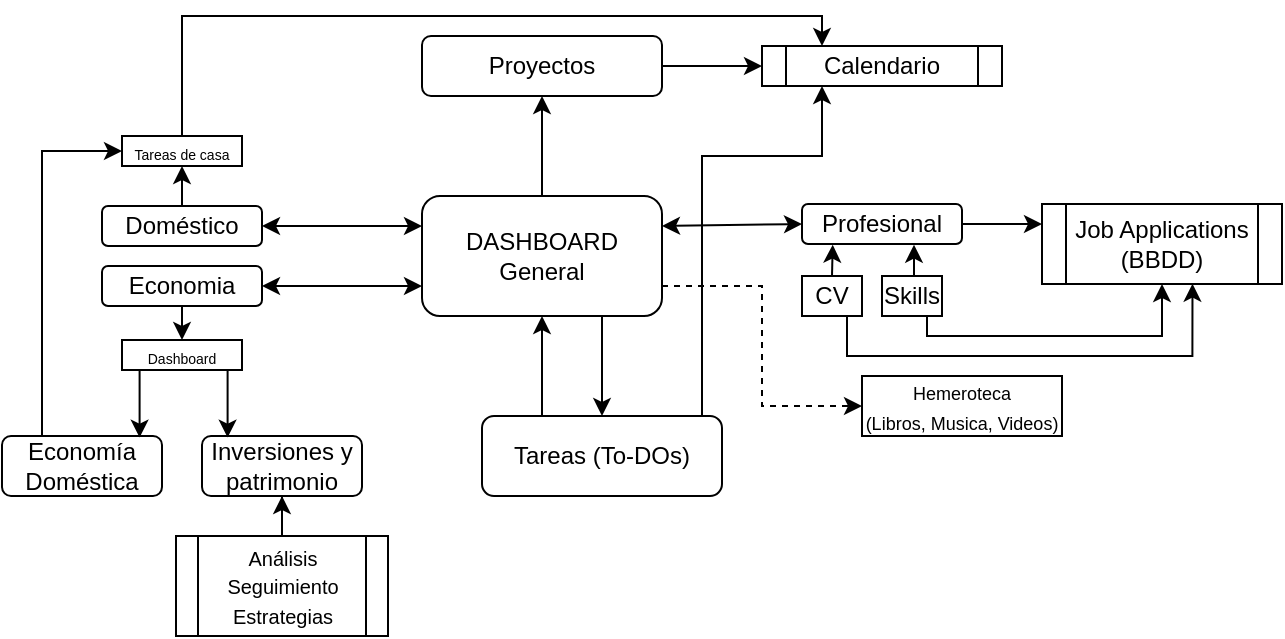 <mxfile version="26.0.10">
  <diagram name="Página-1" id="PxH3ORiB9lDNpWnGiKfN">
    <mxGraphModel dx="819" dy="425" grid="1" gridSize="10" guides="1" tooltips="1" connect="1" arrows="1" fold="1" page="1" pageScale="1" pageWidth="827" pageHeight="1169" math="0" shadow="0">
      <root>
        <mxCell id="0" />
        <mxCell id="1" parent="0" />
        <mxCell id="zkI9CQB_9QL-QuIpJEmP-4" style="edgeStyle=orthogonalEdgeStyle;rounded=0;orthogonalLoop=1;jettySize=auto;html=1;exitX=0.75;exitY=1;exitDx=0;exitDy=0;entryX=0.5;entryY=0;entryDx=0;entryDy=0;" edge="1" parent="1" source="zkI9CQB_9QL-QuIpJEmP-1" target="zkI9CQB_9QL-QuIpJEmP-2">
          <mxGeometry relative="1" as="geometry" />
        </mxCell>
        <mxCell id="zkI9CQB_9QL-QuIpJEmP-7" style="edgeStyle=orthogonalEdgeStyle;rounded=0;orthogonalLoop=1;jettySize=auto;html=1;exitX=0.5;exitY=0;exitDx=0;exitDy=0;entryX=0.5;entryY=1;entryDx=0;entryDy=0;" edge="1" parent="1" source="zkI9CQB_9QL-QuIpJEmP-1" target="zkI9CQB_9QL-QuIpJEmP-6">
          <mxGeometry relative="1" as="geometry" />
        </mxCell>
        <mxCell id="zkI9CQB_9QL-QuIpJEmP-25" style="edgeStyle=orthogonalEdgeStyle;rounded=0;orthogonalLoop=1;jettySize=auto;html=1;exitX=1;exitY=0.75;exitDx=0;exitDy=0;entryX=0;entryY=0.5;entryDx=0;entryDy=0;dashed=1;" edge="1" parent="1" source="zkI9CQB_9QL-QuIpJEmP-1" target="zkI9CQB_9QL-QuIpJEmP-24">
          <mxGeometry relative="1" as="geometry" />
        </mxCell>
        <mxCell id="zkI9CQB_9QL-QuIpJEmP-30" style="edgeStyle=orthogonalEdgeStyle;rounded=0;orthogonalLoop=1;jettySize=auto;html=1;exitX=0;exitY=0.25;exitDx=0;exitDy=0;entryX=1;entryY=0.5;entryDx=0;entryDy=0;startArrow=classic;startFill=1;" edge="1" parent="1" source="zkI9CQB_9QL-QuIpJEmP-1" target="zkI9CQB_9QL-QuIpJEmP-29">
          <mxGeometry relative="1" as="geometry" />
        </mxCell>
        <mxCell id="zkI9CQB_9QL-QuIpJEmP-1" value="DASHBOARD&lt;div&gt;General&lt;/div&gt;" style="rounded=1;whiteSpace=wrap;html=1;" vertex="1" parent="1">
          <mxGeometry x="410" y="290" width="120" height="60" as="geometry" />
        </mxCell>
        <mxCell id="zkI9CQB_9QL-QuIpJEmP-5" style="edgeStyle=orthogonalEdgeStyle;rounded=0;orthogonalLoop=1;jettySize=auto;html=1;exitX=0.25;exitY=0;exitDx=0;exitDy=0;entryX=0.5;entryY=1;entryDx=0;entryDy=0;" edge="1" parent="1" source="zkI9CQB_9QL-QuIpJEmP-2" target="zkI9CQB_9QL-QuIpJEmP-1">
          <mxGeometry relative="1" as="geometry" />
        </mxCell>
        <mxCell id="zkI9CQB_9QL-QuIpJEmP-40" style="edgeStyle=orthogonalEdgeStyle;rounded=0;orthogonalLoop=1;jettySize=auto;html=1;exitX=0.75;exitY=0;exitDx=0;exitDy=0;entryX=0.25;entryY=1;entryDx=0;entryDy=0;" edge="1" parent="1" source="zkI9CQB_9QL-QuIpJEmP-2" target="zkI9CQB_9QL-QuIpJEmP-8">
          <mxGeometry relative="1" as="geometry">
            <Array as="points">
              <mxPoint x="550" y="400" />
              <mxPoint x="550" y="270" />
              <mxPoint x="610" y="270" />
            </Array>
          </mxGeometry>
        </mxCell>
        <mxCell id="zkI9CQB_9QL-QuIpJEmP-2" value="Tareas (To-DOs)" style="rounded=1;whiteSpace=wrap;html=1;" vertex="1" parent="1">
          <mxGeometry x="440" y="400" width="120" height="40" as="geometry" />
        </mxCell>
        <mxCell id="zkI9CQB_9QL-QuIpJEmP-10" style="edgeStyle=orthogonalEdgeStyle;rounded=0;orthogonalLoop=1;jettySize=auto;html=1;exitX=1;exitY=0.5;exitDx=0;exitDy=0;entryX=0;entryY=0.5;entryDx=0;entryDy=0;" edge="1" parent="1" source="zkI9CQB_9QL-QuIpJEmP-6" target="zkI9CQB_9QL-QuIpJEmP-8">
          <mxGeometry relative="1" as="geometry" />
        </mxCell>
        <mxCell id="zkI9CQB_9QL-QuIpJEmP-6" value="Proyectos" style="rounded=1;whiteSpace=wrap;html=1;" vertex="1" parent="1">
          <mxGeometry x="410" y="210" width="120" height="30" as="geometry" />
        </mxCell>
        <mxCell id="zkI9CQB_9QL-QuIpJEmP-8" value="Calendario" style="shape=process;whiteSpace=wrap;html=1;backgroundOutline=1;" vertex="1" parent="1">
          <mxGeometry x="580" y="215" width="120" height="20" as="geometry" />
        </mxCell>
        <mxCell id="zkI9CQB_9QL-QuIpJEmP-19" style="edgeStyle=orthogonalEdgeStyle;rounded=0;orthogonalLoop=1;jettySize=auto;html=1;exitX=1;exitY=0.5;exitDx=0;exitDy=0;entryX=0;entryY=0.25;entryDx=0;entryDy=0;" edge="1" parent="1" source="zkI9CQB_9QL-QuIpJEmP-11" target="zkI9CQB_9QL-QuIpJEmP-16">
          <mxGeometry relative="1" as="geometry" />
        </mxCell>
        <mxCell id="zkI9CQB_9QL-QuIpJEmP-11" value="Profesional" style="rounded=1;whiteSpace=wrap;html=1;" vertex="1" parent="1">
          <mxGeometry x="600" y="294" width="80" height="20" as="geometry" />
        </mxCell>
        <mxCell id="zkI9CQB_9QL-QuIpJEmP-14" value="CV" style="rounded=0;whiteSpace=wrap;html=1;" vertex="1" parent="1">
          <mxGeometry x="600" y="330" width="30" height="20" as="geometry" />
        </mxCell>
        <mxCell id="zkI9CQB_9QL-QuIpJEmP-21" style="edgeStyle=orthogonalEdgeStyle;rounded=0;orthogonalLoop=1;jettySize=auto;html=1;exitX=0.75;exitY=1;exitDx=0;exitDy=0;entryX=0.5;entryY=1;entryDx=0;entryDy=0;" edge="1" parent="1" source="zkI9CQB_9QL-QuIpJEmP-15" target="zkI9CQB_9QL-QuIpJEmP-16">
          <mxGeometry relative="1" as="geometry">
            <Array as="points">
              <mxPoint x="662" y="360" />
              <mxPoint x="780" y="360" />
            </Array>
          </mxGeometry>
        </mxCell>
        <mxCell id="zkI9CQB_9QL-QuIpJEmP-15" value="Skills" style="rounded=0;whiteSpace=wrap;html=1;" vertex="1" parent="1">
          <mxGeometry x="640" y="330" width="30" height="20" as="geometry" />
        </mxCell>
        <mxCell id="zkI9CQB_9QL-QuIpJEmP-16" value="Job Applications&lt;div&gt;(BBDD)&lt;/div&gt;" style="shape=process;whiteSpace=wrap;html=1;backgroundOutline=1;" vertex="1" parent="1">
          <mxGeometry x="720" y="294" width="120" height="40" as="geometry" />
        </mxCell>
        <mxCell id="zkI9CQB_9QL-QuIpJEmP-17" style="edgeStyle=orthogonalEdgeStyle;rounded=0;orthogonalLoop=1;jettySize=auto;html=1;exitX=0.5;exitY=0;exitDx=0;exitDy=0;entryX=0.7;entryY=1.017;entryDx=0;entryDy=0;entryPerimeter=0;" edge="1" parent="1" source="zkI9CQB_9QL-QuIpJEmP-15" target="zkI9CQB_9QL-QuIpJEmP-11">
          <mxGeometry relative="1" as="geometry" />
        </mxCell>
        <mxCell id="zkI9CQB_9QL-QuIpJEmP-18" style="edgeStyle=orthogonalEdgeStyle;rounded=0;orthogonalLoop=1;jettySize=auto;html=1;exitX=0.5;exitY=0;exitDx=0;exitDy=0;entryX=0.192;entryY=1.017;entryDx=0;entryDy=0;entryPerimeter=0;" edge="1" parent="1" source="zkI9CQB_9QL-QuIpJEmP-14" target="zkI9CQB_9QL-QuIpJEmP-11">
          <mxGeometry relative="1" as="geometry" />
        </mxCell>
        <mxCell id="zkI9CQB_9QL-QuIpJEmP-20" style="edgeStyle=orthogonalEdgeStyle;rounded=0;orthogonalLoop=1;jettySize=auto;html=1;exitX=0.75;exitY=1;exitDx=0;exitDy=0;entryX=0.627;entryY=0.996;entryDx=0;entryDy=0;entryPerimeter=0;" edge="1" parent="1" source="zkI9CQB_9QL-QuIpJEmP-14" target="zkI9CQB_9QL-QuIpJEmP-16">
          <mxGeometry relative="1" as="geometry" />
        </mxCell>
        <mxCell id="zkI9CQB_9QL-QuIpJEmP-23" value="" style="endArrow=classic;html=1;rounded=0;entryX=0;entryY=0.5;entryDx=0;entryDy=0;exitX=1;exitY=0.25;exitDx=0;exitDy=0;startArrow=classic;startFill=1;" edge="1" parent="1" source="zkI9CQB_9QL-QuIpJEmP-1" target="zkI9CQB_9QL-QuIpJEmP-11">
          <mxGeometry width="50" height="50" relative="1" as="geometry">
            <mxPoint x="590" y="350" as="sourcePoint" />
            <mxPoint x="640" y="300" as="targetPoint" />
          </mxGeometry>
        </mxCell>
        <mxCell id="zkI9CQB_9QL-QuIpJEmP-24" value="&lt;font style=&quot;font-size: 9px;&quot;&gt;Hemeroteca&lt;/font&gt;&lt;div&gt;&lt;font style=&quot;font-size: 9px;&quot;&gt;(Libros, Musica, Videos)&lt;/font&gt;&lt;/div&gt;" style="rounded=0;whiteSpace=wrap;html=1;" vertex="1" parent="1">
          <mxGeometry x="630" y="380" width="100" height="30" as="geometry" />
        </mxCell>
        <mxCell id="zkI9CQB_9QL-QuIpJEmP-39" style="edgeStyle=orthogonalEdgeStyle;rounded=0;orthogonalLoop=1;jettySize=auto;html=1;exitX=0.5;exitY=1;exitDx=0;exitDy=0;entryX=0.5;entryY=0;entryDx=0;entryDy=0;" edge="1" parent="1" source="zkI9CQB_9QL-QuIpJEmP-26" target="zkI9CQB_9QL-QuIpJEmP-38">
          <mxGeometry relative="1" as="geometry" />
        </mxCell>
        <mxCell id="zkI9CQB_9QL-QuIpJEmP-26" value="Economia" style="rounded=1;whiteSpace=wrap;html=1;" vertex="1" parent="1">
          <mxGeometry x="250" y="325" width="80" height="20" as="geometry" />
        </mxCell>
        <mxCell id="zkI9CQB_9QL-QuIpJEmP-28" style="edgeStyle=orthogonalEdgeStyle;rounded=0;orthogonalLoop=1;jettySize=auto;html=1;entryX=1;entryY=0.5;entryDx=0;entryDy=0;exitX=0;exitY=0.75;exitDx=0;exitDy=0;startArrow=classic;startFill=1;" edge="1" parent="1" source="zkI9CQB_9QL-QuIpJEmP-1" target="zkI9CQB_9QL-QuIpJEmP-26">
          <mxGeometry relative="1" as="geometry">
            <mxPoint x="410" y="340" as="sourcePoint" />
          </mxGeometry>
        </mxCell>
        <mxCell id="zkI9CQB_9QL-QuIpJEmP-36" style="edgeStyle=orthogonalEdgeStyle;rounded=0;orthogonalLoop=1;jettySize=auto;html=1;exitX=0.5;exitY=0;exitDx=0;exitDy=0;entryX=0.5;entryY=1;entryDx=0;entryDy=0;" edge="1" parent="1" source="zkI9CQB_9QL-QuIpJEmP-29" target="zkI9CQB_9QL-QuIpJEmP-32">
          <mxGeometry relative="1" as="geometry" />
        </mxCell>
        <mxCell id="zkI9CQB_9QL-QuIpJEmP-29" value="Doméstico" style="rounded=1;whiteSpace=wrap;html=1;" vertex="1" parent="1">
          <mxGeometry x="250" y="295" width="80" height="20" as="geometry" />
        </mxCell>
        <mxCell id="zkI9CQB_9QL-QuIpJEmP-34" style="edgeStyle=orthogonalEdgeStyle;rounded=0;orthogonalLoop=1;jettySize=auto;html=1;entryX=0.25;entryY=0;entryDx=0;entryDy=0;" edge="1" parent="1" source="zkI9CQB_9QL-QuIpJEmP-32" target="zkI9CQB_9QL-QuIpJEmP-8">
          <mxGeometry relative="1" as="geometry">
            <mxPoint x="610" y="210" as="targetPoint" />
            <Array as="points">
              <mxPoint x="290" y="200" />
              <mxPoint x="610" y="200" />
            </Array>
          </mxGeometry>
        </mxCell>
        <mxCell id="zkI9CQB_9QL-QuIpJEmP-32" value="&lt;font style=&quot;font-size: 7px;&quot;&gt;Tareas de casa&lt;/font&gt;" style="rounded=0;whiteSpace=wrap;html=1;align=center;" vertex="1" parent="1">
          <mxGeometry x="260" y="260" width="60" height="15" as="geometry" />
        </mxCell>
        <mxCell id="zkI9CQB_9QL-QuIpJEmP-38" value="&lt;font style=&quot;font-size: 7px;&quot;&gt;Dashboard&lt;/font&gt;" style="rounded=0;whiteSpace=wrap;html=1;align=center;" vertex="1" parent="1">
          <mxGeometry x="260" y="362" width="60" height="15" as="geometry" />
        </mxCell>
        <mxCell id="zkI9CQB_9QL-QuIpJEmP-49" style="edgeStyle=orthogonalEdgeStyle;rounded=0;orthogonalLoop=1;jettySize=auto;html=1;exitX=0.25;exitY=0;exitDx=0;exitDy=0;entryX=0;entryY=0.5;entryDx=0;entryDy=0;" edge="1" parent="1" source="zkI9CQB_9QL-QuIpJEmP-41" target="zkI9CQB_9QL-QuIpJEmP-32">
          <mxGeometry relative="1" as="geometry" />
        </mxCell>
        <mxCell id="zkI9CQB_9QL-QuIpJEmP-41" value="Economía Doméstica" style="rounded=1;whiteSpace=wrap;html=1;" vertex="1" parent="1">
          <mxGeometry x="200" y="410" width="80" height="30" as="geometry" />
        </mxCell>
        <mxCell id="zkI9CQB_9QL-QuIpJEmP-42" value="Inversiones y&lt;div&gt;patrimonio&lt;/div&gt;" style="rounded=1;whiteSpace=wrap;html=1;" vertex="1" parent="1">
          <mxGeometry x="300" y="410" width="80" height="30" as="geometry" />
        </mxCell>
        <mxCell id="zkI9CQB_9QL-QuIpJEmP-44" style="edgeStyle=orthogonalEdgeStyle;rounded=0;orthogonalLoop=1;jettySize=auto;html=1;exitX=0.25;exitY=1;exitDx=0;exitDy=0;entryX=0.86;entryY=0.027;entryDx=0;entryDy=0;entryPerimeter=0;" edge="1" parent="1" source="zkI9CQB_9QL-QuIpJEmP-38" target="zkI9CQB_9QL-QuIpJEmP-41">
          <mxGeometry relative="1" as="geometry" />
        </mxCell>
        <mxCell id="zkI9CQB_9QL-QuIpJEmP-45" style="edgeStyle=orthogonalEdgeStyle;rounded=0;orthogonalLoop=1;jettySize=auto;html=1;exitX=0.75;exitY=1;exitDx=0;exitDy=0;entryX=0.16;entryY=0.027;entryDx=0;entryDy=0;entryPerimeter=0;" edge="1" parent="1" source="zkI9CQB_9QL-QuIpJEmP-38" target="zkI9CQB_9QL-QuIpJEmP-42">
          <mxGeometry relative="1" as="geometry" />
        </mxCell>
        <mxCell id="zkI9CQB_9QL-QuIpJEmP-48" style="edgeStyle=orthogonalEdgeStyle;rounded=0;orthogonalLoop=1;jettySize=auto;html=1;entryX=0.5;entryY=1;entryDx=0;entryDy=0;" edge="1" parent="1" source="zkI9CQB_9QL-QuIpJEmP-46" target="zkI9CQB_9QL-QuIpJEmP-42">
          <mxGeometry relative="1" as="geometry" />
        </mxCell>
        <mxCell id="zkI9CQB_9QL-QuIpJEmP-46" value="&lt;font style=&quot;font-size: 10px;&quot;&gt;Análisis&lt;/font&gt;&lt;div&gt;&lt;font style=&quot;font-size: 10px;&quot;&gt;Seguimiento&lt;/font&gt;&lt;/div&gt;&lt;div&gt;&lt;font style=&quot;font-size: 10px;&quot;&gt;Estrategias&lt;/font&gt;&lt;/div&gt;" style="shape=process;whiteSpace=wrap;html=1;backgroundOutline=1;" vertex="1" parent="1">
          <mxGeometry x="287" y="460" width="106" height="50" as="geometry" />
        </mxCell>
      </root>
    </mxGraphModel>
  </diagram>
</mxfile>
